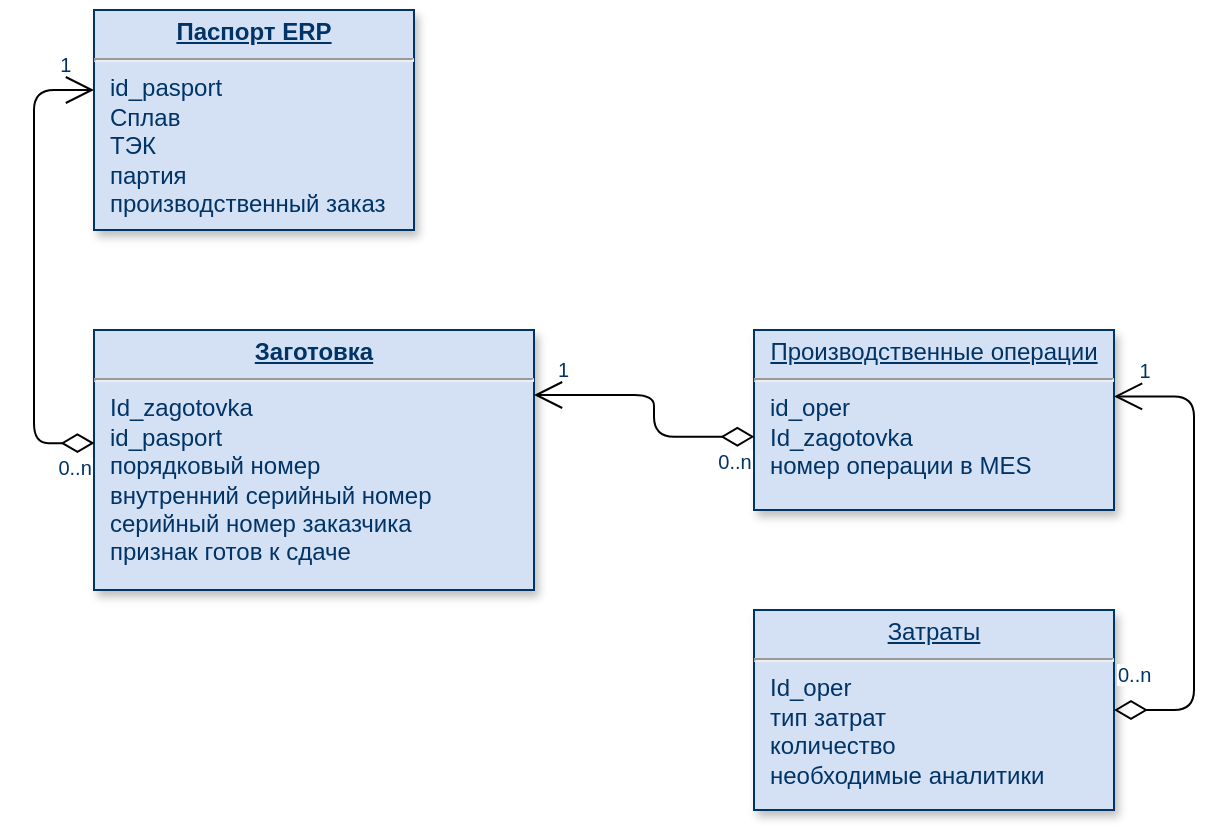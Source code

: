 <mxfile version="20.2.6" type="github">
  <diagram name="Page-1" id="efa7a0a1-bf9b-a30e-e6df-94a7791c09e9">
    <mxGraphModel dx="1422" dy="857" grid="1" gridSize="10" guides="1" tooltips="1" connect="1" arrows="1" fold="1" page="1" pageScale="1" pageWidth="826" pageHeight="1169" background="none" math="0" shadow="0">
      <root>
        <mxCell id="0" />
        <mxCell id="1" parent="0" />
        <mxCell id="z-WcjWGXaLsbiLwNMJFl-115" value="&lt;p style=&quot;margin: 0px; margin-top: 4px; text-align: center; text-decoration: underline;&quot;&gt;&lt;strong&gt;Паспорт ERP&lt;/strong&gt;&lt;/p&gt;&lt;hr&gt;&lt;p style=&quot;margin: 0px; margin-left: 8px;&quot;&gt;id_pasport&lt;/p&gt;&lt;p style=&quot;margin: 0px; margin-left: 8px;&quot;&gt;Сплав&lt;/p&gt;&lt;p style=&quot;margin: 0px; margin-left: 8px;&quot;&gt;ТЭК&lt;/p&gt;&lt;p style=&quot;margin: 0px; margin-left: 8px;&quot;&gt;партия&lt;/p&gt;&lt;p style=&quot;margin: 0px; margin-left: 8px;&quot;&gt;производственный заказ&lt;/p&gt;" style="verticalAlign=top;align=left;overflow=fill;fontSize=12;fontFamily=Helvetica;html=1;strokeColor=#003366;shadow=1;fillColor=#D4E1F5;fontColor=#003366" vertex="1" parent="1">
          <mxGeometry x="70" y="40" width="160" height="110" as="geometry" />
        </mxCell>
        <mxCell id="z-WcjWGXaLsbiLwNMJFl-116" value="&lt;p style=&quot;margin: 0px; margin-top: 4px; text-align: center; text-decoration: underline;&quot;&gt;&lt;b&gt;Заготовка&lt;/b&gt;&lt;/p&gt;&lt;hr&gt;&lt;p style=&quot;margin: 0px; margin-left: 8px;&quot;&gt;Id_zagotovka&lt;br&gt;id_pasport&lt;/p&gt;&lt;p style=&quot;margin: 0px; margin-left: 8px;&quot;&gt;порядковый номер&lt;/p&gt;&lt;p style=&quot;margin: 0px; margin-left: 8px;&quot;&gt;внутренний серийный номер&lt;/p&gt;&lt;p style=&quot;margin: 0px; margin-left: 8px;&quot;&gt;серийный номер заказчика&lt;/p&gt;&lt;p style=&quot;margin: 0px; margin-left: 8px;&quot;&gt;признак готов к сдаче&lt;/p&gt;&lt;p style=&quot;margin: 0px; margin-left: 8px;&quot;&gt;&lt;br&gt;&lt;/p&gt;" style="verticalAlign=top;align=left;overflow=fill;fontSize=12;fontFamily=Helvetica;html=1;strokeColor=#003366;shadow=1;fillColor=#D4E1F5;fontColor=#003366" vertex="1" parent="1">
          <mxGeometry x="70" y="200" width="220" height="130" as="geometry" />
        </mxCell>
        <mxCell id="z-WcjWGXaLsbiLwNMJFl-117" value="" style="endArrow=open;endSize=12;startArrow=diamondThin;startSize=14;startFill=0;edgeStyle=orthogonalEdgeStyle;exitX=0.001;exitY=0.435;exitDx=0;exitDy=0;exitPerimeter=0;" edge="1" parent="1" source="z-WcjWGXaLsbiLwNMJFl-116">
          <mxGeometry x="660" y="350" as="geometry">
            <mxPoint x="90" y="590" as="sourcePoint" />
            <mxPoint x="70" y="80" as="targetPoint" />
            <Array as="points">
              <mxPoint x="40" y="257" />
              <mxPoint x="40" y="80" />
            </Array>
          </mxGeometry>
        </mxCell>
        <mxCell id="z-WcjWGXaLsbiLwNMJFl-118" value="0..n" style="resizable=0;align=left;verticalAlign=top;labelBackgroundColor=#ffffff;fontSize=10;strokeColor=#003366;shadow=1;fillColor=#D4E1F5;fontColor=#003366" connectable="0" vertex="1" parent="z-WcjWGXaLsbiLwNMJFl-117">
          <mxGeometry x="-1" relative="1" as="geometry">
            <mxPoint x="-20" as="offset" />
          </mxGeometry>
        </mxCell>
        <mxCell id="z-WcjWGXaLsbiLwNMJFl-119" value="1" style="resizable=0;align=right;verticalAlign=top;labelBackgroundColor=#ffffff;fontSize=10;strokeColor=#003366;shadow=1;fillColor=#D4E1F5;fontColor=#003366" connectable="0" vertex="1" parent="z-WcjWGXaLsbiLwNMJFl-117">
          <mxGeometry x="1" relative="1" as="geometry">
            <mxPoint x="-10" y="-25" as="offset" />
          </mxGeometry>
        </mxCell>
        <mxCell id="z-WcjWGXaLsbiLwNMJFl-120" value="&lt;p style=&quot;margin: 0px; margin-top: 4px; text-align: center; text-decoration: underline;&quot;&gt;Затраты&lt;/p&gt;&lt;hr&gt;&lt;p style=&quot;margin: 0px; margin-left: 8px;&quot;&gt;Id_oper&lt;br&gt;тип затрат&lt;/p&gt;&lt;p style=&quot;margin: 0px; margin-left: 8px;&quot;&gt;количество&lt;/p&gt;&lt;p style=&quot;margin: 0px; margin-left: 8px;&quot;&gt;необходимые аналитики&lt;/p&gt;" style="verticalAlign=top;align=left;overflow=fill;fontSize=12;fontFamily=Helvetica;html=1;strokeColor=#003366;shadow=1;fillColor=#D4E1F5;fontColor=#003366" vertex="1" parent="1">
          <mxGeometry x="400" y="340" width="180" height="100" as="geometry" />
        </mxCell>
        <mxCell id="z-WcjWGXaLsbiLwNMJFl-121" value="&lt;p style=&quot;margin: 0px; margin-top: 4px; text-align: center; text-decoration: underline;&quot;&gt;Производственные операции&lt;/p&gt;&lt;hr&gt;&lt;p style=&quot;margin: 0px; margin-left: 8px;&quot;&gt;id_oper&lt;/p&gt;&lt;p style=&quot;margin: 0px; margin-left: 8px;&quot;&gt;Id_zagotovka&lt;br&gt;номер операции в MES&lt;/p&gt;&lt;p style=&quot;margin: 0px; margin-left: 8px;&quot;&gt;&lt;br&gt;&lt;/p&gt;" style="verticalAlign=top;align=left;overflow=fill;fontSize=12;fontFamily=Helvetica;html=1;strokeColor=#003366;shadow=1;fillColor=#D4E1F5;fontColor=#003366" vertex="1" parent="1">
          <mxGeometry x="400" y="200" width="180" height="90" as="geometry" />
        </mxCell>
        <mxCell id="z-WcjWGXaLsbiLwNMJFl-122" value="" style="endArrow=open;endSize=12;startArrow=diamondThin;startSize=14;startFill=0;edgeStyle=orthogonalEdgeStyle;exitX=0.001;exitY=0.593;exitDx=0;exitDy=0;exitPerimeter=0;entryX=1;entryY=0.25;entryDx=0;entryDy=0;" edge="1" parent="1" source="z-WcjWGXaLsbiLwNMJFl-121" target="z-WcjWGXaLsbiLwNMJFl-116">
          <mxGeometry x="929.94" y="620" as="geometry">
            <mxPoint x="340.16" y="526.55" as="sourcePoint" />
            <mxPoint x="339.94" y="350" as="targetPoint" />
            <Array as="points">
              <mxPoint x="350" y="253" />
              <mxPoint x="350" y="233" />
            </Array>
          </mxGeometry>
        </mxCell>
        <mxCell id="z-WcjWGXaLsbiLwNMJFl-123" value="0..n" style="resizable=0;align=left;verticalAlign=top;labelBackgroundColor=#ffffff;fontSize=10;strokeColor=#003366;shadow=1;fillColor=#D4E1F5;fontColor=#003366" connectable="0" vertex="1" parent="z-WcjWGXaLsbiLwNMJFl-122">
          <mxGeometry x="-1" relative="1" as="geometry">
            <mxPoint x="-20" as="offset" />
          </mxGeometry>
        </mxCell>
        <mxCell id="z-WcjWGXaLsbiLwNMJFl-124" value="1" style="resizable=0;align=right;verticalAlign=top;labelBackgroundColor=#ffffff;fontSize=10;strokeColor=#003366;shadow=1;fillColor=#D4E1F5;fontColor=#003366" connectable="0" vertex="1" parent="z-WcjWGXaLsbiLwNMJFl-122">
          <mxGeometry x="1" relative="1" as="geometry">
            <mxPoint x="19" y="-25" as="offset" />
          </mxGeometry>
        </mxCell>
        <mxCell id="z-WcjWGXaLsbiLwNMJFl-125" value="" style="endArrow=open;endSize=12;startArrow=diamondThin;startSize=14;startFill=0;edgeStyle=orthogonalEdgeStyle;entryX=1;entryY=0.369;entryDx=0;entryDy=0;entryPerimeter=0;" edge="1" parent="1" source="z-WcjWGXaLsbiLwNMJFl-120" target="z-WcjWGXaLsbiLwNMJFl-121">
          <mxGeometry x="1319.94" y="490" as="geometry">
            <mxPoint x="730.16" y="396.55" as="sourcePoint" />
            <mxPoint x="729.94" y="220" as="targetPoint" />
            <Array as="points">
              <mxPoint x="620" y="390" />
              <mxPoint x="620" y="233" />
            </Array>
          </mxGeometry>
        </mxCell>
        <mxCell id="z-WcjWGXaLsbiLwNMJFl-126" value="0..n" style="resizable=0;align=left;verticalAlign=top;labelBackgroundColor=#ffffff;fontSize=10;strokeColor=#003366;shadow=1;fillColor=#D4E1F5;fontColor=#003366" connectable="0" vertex="1" parent="z-WcjWGXaLsbiLwNMJFl-125">
          <mxGeometry x="-1" relative="1" as="geometry">
            <mxPoint y="-30" as="offset" />
          </mxGeometry>
        </mxCell>
        <mxCell id="z-WcjWGXaLsbiLwNMJFl-127" value="1" style="resizable=0;align=right;verticalAlign=top;labelBackgroundColor=#ffffff;fontSize=10;strokeColor=#003366;shadow=1;fillColor=#D4E1F5;fontColor=#003366" connectable="0" vertex="1" parent="z-WcjWGXaLsbiLwNMJFl-125">
          <mxGeometry x="1" relative="1" as="geometry">
            <mxPoint x="20" y="-25" as="offset" />
          </mxGeometry>
        </mxCell>
      </root>
    </mxGraphModel>
  </diagram>
</mxfile>
